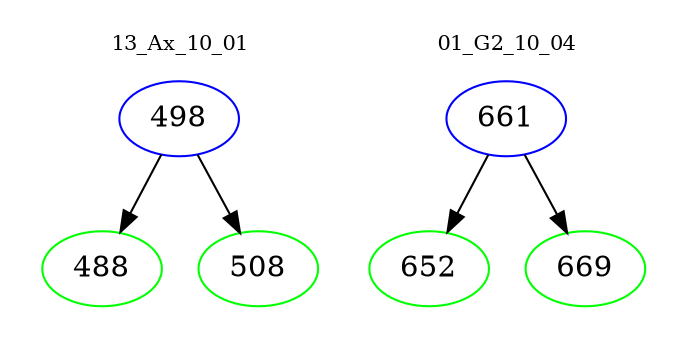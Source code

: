 digraph{
subgraph cluster_0 {
color = white
label = "13_Ax_10_01";
fontsize=10;
T0_498 [label="498", color="blue"]
T0_498 -> T0_488 [color="black"]
T0_488 [label="488", color="green"]
T0_498 -> T0_508 [color="black"]
T0_508 [label="508", color="green"]
}
subgraph cluster_1 {
color = white
label = "01_G2_10_04";
fontsize=10;
T1_661 [label="661", color="blue"]
T1_661 -> T1_652 [color="black"]
T1_652 [label="652", color="green"]
T1_661 -> T1_669 [color="black"]
T1_669 [label="669", color="green"]
}
}
